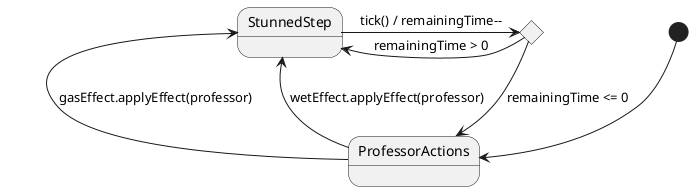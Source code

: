 @startuml

[*] --> ProfessorActions

ProfessorActions --> StunnedStep : gasEffect.applyEffect(professor)
ProfessorActions --> StunnedStep : wetEffect.applyEffect(professor)
state c <<choice>>
StunnedStep -> c : tick() / remainingTime--
c -> StunnedStep : remainingTime > 0
c -> ProfessorActions : remainingTime <= 0
@enduml